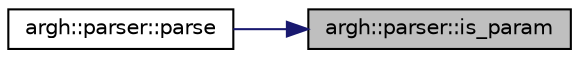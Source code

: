digraph "argh::parser::is_param"
{
 // LATEX_PDF_SIZE
  edge [fontname="Helvetica",fontsize="10",labelfontname="Helvetica",labelfontsize="10"];
  node [fontname="Helvetica",fontsize="10",shape=record];
  rankdir="RL";
  Node1 [label="argh::parser::is_param",height=0.2,width=0.4,color="black", fillcolor="grey75", style="filled", fontcolor="black",tooltip=" "];
  Node1 -> Node2 [dir="back",color="midnightblue",fontsize="10",style="solid"];
  Node2 [label="argh::parser::parse",height=0.2,width=0.4,color="black", fillcolor="white", style="filled",URL="$classargh_1_1parser.html#ae73b26b8aeca0c3c0a9cd7aa8e1070be",tooltip=" "];
}
